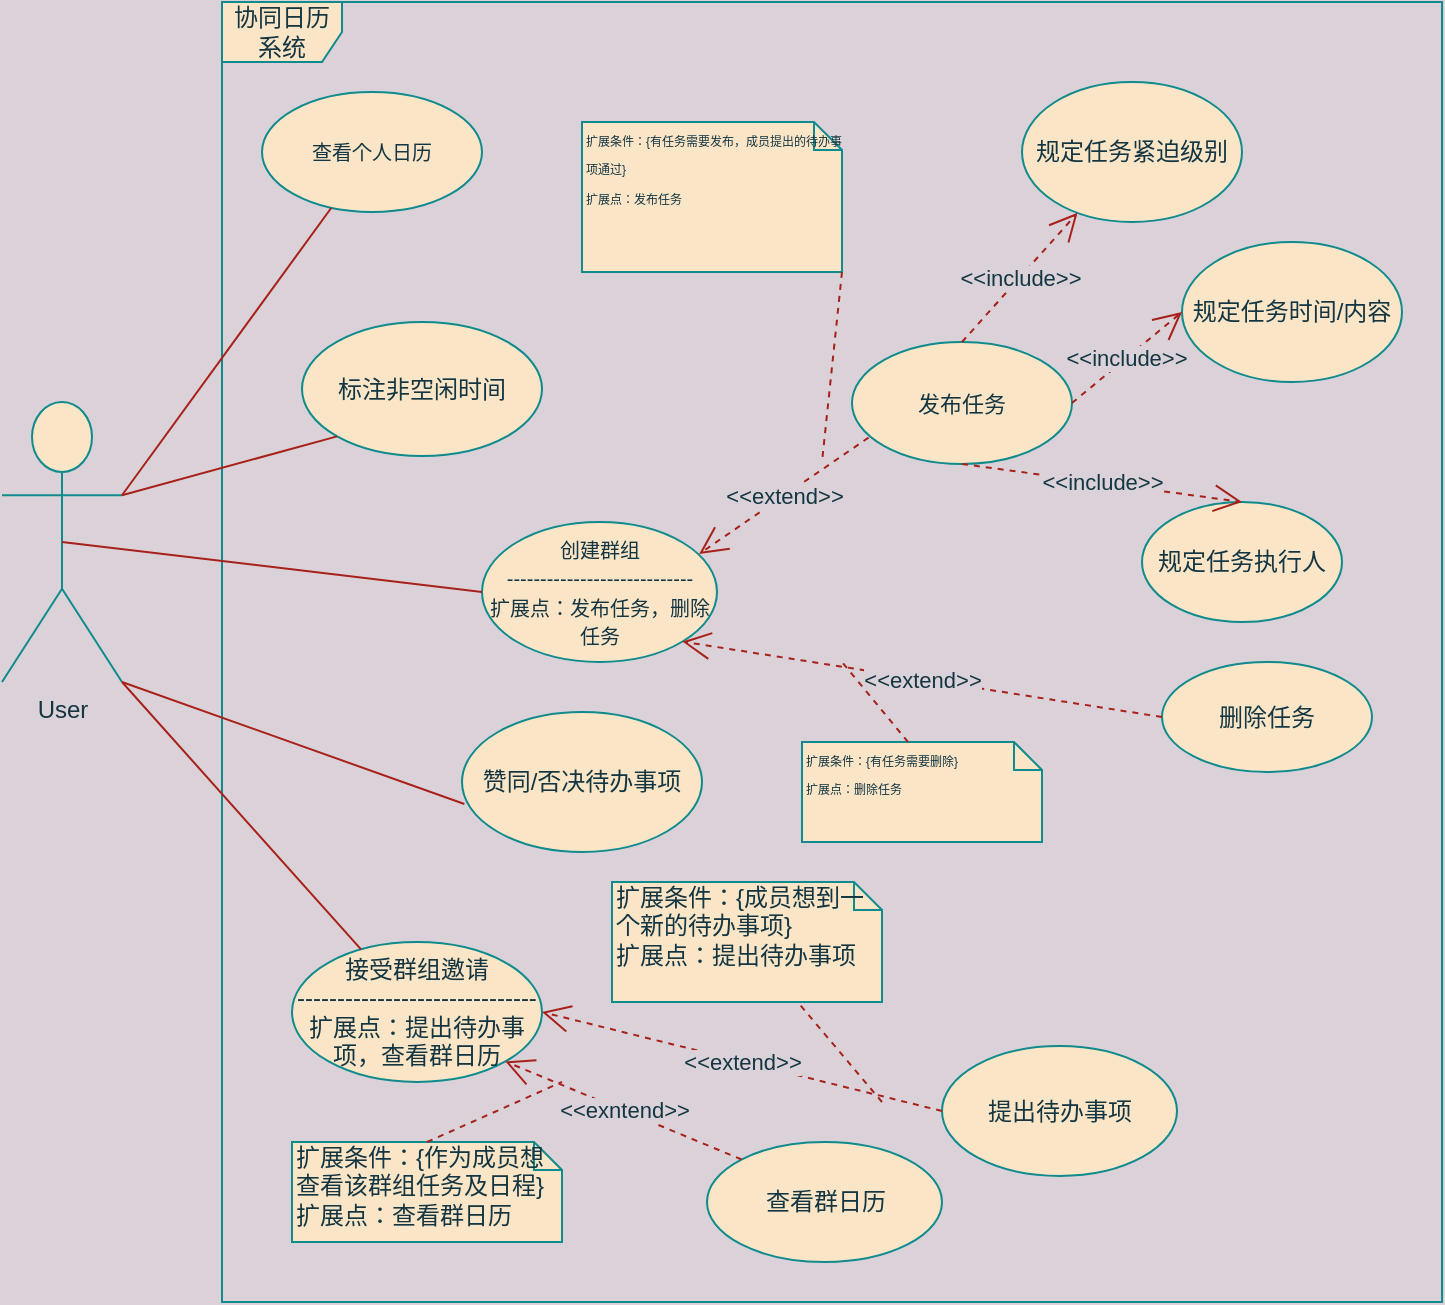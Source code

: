 <mxfile version="13.8.8" type="github" pages="2">
  <diagram id="0C442tjUMzfvRgD-rWmv" name="Page-1">
    <mxGraphModel dx="473" dy="189" grid="1" gridSize="10" guides="1" tooltips="1" connect="1" arrows="1" fold="1" page="1" pageScale="1" pageWidth="827" pageHeight="1169" background="#DAD2D8" math="0" shadow="0">
      <root>
        <mxCell id="0" />
        <mxCell id="1" parent="0" />
        <mxCell id="Aq8MUgiEz7kiHm_kLCTz-1" value="User" style="shape=umlActor;verticalLabelPosition=bottom;verticalAlign=top;html=1;fillColor=#FAE5C7;strokeColor=#0F8B8D;fontColor=#143642;" parent="1" vertex="1">
          <mxGeometry x="50" y="230" width="60" height="140" as="geometry" />
        </mxCell>
        <mxCell id="Aq8MUgiEz7kiHm_kLCTz-2" value="协同日历系统" style="shape=umlFrame;whiteSpace=wrap;html=1;fillColor=#FAE5C7;strokeColor=#0F8B8D;fontColor=#143642;" parent="1" vertex="1">
          <mxGeometry x="160" y="30" width="610" height="650" as="geometry" />
        </mxCell>
        <mxCell id="Aq8MUgiEz7kiHm_kLCTz-7" value="&lt;font style=&quot;font-size: 10px&quot;&gt;查看个人日历&lt;/font&gt;" style="ellipse;whiteSpace=wrap;html=1;fillColor=#FAE5C7;strokeColor=#0F8B8D;fontColor=#143642;" parent="1" vertex="1">
          <mxGeometry x="180" y="75" width="110" height="60" as="geometry" />
        </mxCell>
        <mxCell id="Aq8MUgiEz7kiHm_kLCTz-8" value="&lt;span style=&quot;font-size: 10px&quot;&gt;创建群组&lt;br&gt;----------------------------&lt;br&gt;扩展点：发布任务，删除任务&lt;br&gt;&lt;/span&gt;" style="ellipse;whiteSpace=wrap;html=1;fillColor=#FAE5C7;strokeColor=#0F8B8D;fontColor=#143642;" parent="1" vertex="1">
          <mxGeometry x="290" y="290" width="117.5" height="70" as="geometry" />
        </mxCell>
        <mxCell id="Aq8MUgiEz7kiHm_kLCTz-9" value="接受群组邀请&lt;br&gt;------------------------------&lt;br&gt;扩展点：提出待办事项，查看群日历" style="ellipse;whiteSpace=wrap;html=1;fillColor=#FAE5C7;strokeColor=#0F8B8D;fontColor=#143642;" parent="1" vertex="1">
          <mxGeometry x="195" y="500" width="125" height="70" as="geometry" />
        </mxCell>
        <mxCell id="Aq8MUgiEz7kiHm_kLCTz-13" value="&lt;font style=&quot;font-size: 11px&quot;&gt;发布任务&lt;/font&gt;" style="ellipse;whiteSpace=wrap;html=1;fillColor=#FAE5C7;strokeColor=#0F8B8D;fontColor=#143642;" parent="1" vertex="1">
          <mxGeometry x="475" y="200" width="110" height="61" as="geometry" />
        </mxCell>
        <mxCell id="Aq8MUgiEz7kiHm_kLCTz-14" value="提出待办事项" style="ellipse;whiteSpace=wrap;html=1;fillColor=#FAE5C7;strokeColor=#0F8B8D;fontColor=#143642;" parent="1" vertex="1">
          <mxGeometry x="520" y="552" width="117.5" height="65" as="geometry" />
        </mxCell>
        <mxCell id="Aq8MUgiEz7kiHm_kLCTz-16" value="规定任务紧迫级别" style="ellipse;whiteSpace=wrap;html=1;fillColor=#FAE5C7;strokeColor=#0F8B8D;fontColor=#143642;" parent="1" vertex="1">
          <mxGeometry x="560" y="70" width="110" height="70" as="geometry" />
        </mxCell>
        <mxCell id="Aq8MUgiEz7kiHm_kLCTz-17" value="赞同/否决待办事项" style="ellipse;whiteSpace=wrap;html=1;fillColor=#FAE5C7;strokeColor=#0F8B8D;fontColor=#143642;" parent="1" vertex="1">
          <mxGeometry x="280" y="385" width="120" height="70" as="geometry" />
        </mxCell>
        <mxCell id="Aq8MUgiEz7kiHm_kLCTz-19" value="" style="endArrow=none;html=1;entryX=1;entryY=0.333;entryDx=0;entryDy=0;entryPerimeter=0;strokeColor=#A8201A;fontColor=#143642;labelBackgroundColor=#DAD2D8;" parent="1" source="Aq8MUgiEz7kiHm_kLCTz-7" target="Aq8MUgiEz7kiHm_kLCTz-1" edge="1">
          <mxGeometry width="50" height="50" relative="1" as="geometry">
            <mxPoint x="124.289" y="165" as="sourcePoint" />
            <mxPoint x="124.289" y="115" as="targetPoint" />
          </mxGeometry>
        </mxCell>
        <mxCell id="Aq8MUgiEz7kiHm_kLCTz-20" value="" style="endArrow=none;html=1;entryX=0;entryY=0.5;entryDx=0;entryDy=0;exitX=0.5;exitY=0.5;exitDx=0;exitDy=0;exitPerimeter=0;strokeColor=#A8201A;fontColor=#143642;labelBackgroundColor=#DAD2D8;" parent="1" source="Aq8MUgiEz7kiHm_kLCTz-1" target="Aq8MUgiEz7kiHm_kLCTz-8" edge="1">
          <mxGeometry width="50" height="50" relative="1" as="geometry">
            <mxPoint x="100" y="380" as="sourcePoint" />
            <mxPoint x="190" y="210" as="targetPoint" />
          </mxGeometry>
        </mxCell>
        <mxCell id="Aq8MUgiEz7kiHm_kLCTz-21" value="" style="endArrow=none;html=1;entryX=1;entryY=1;entryDx=0;entryDy=0;entryPerimeter=0;strokeColor=#A8201A;fontColor=#143642;labelBackgroundColor=#DAD2D8;" parent="1" source="Aq8MUgiEz7kiHm_kLCTz-9" target="Aq8MUgiEz7kiHm_kLCTz-1" edge="1">
          <mxGeometry width="50" height="50" relative="1" as="geometry">
            <mxPoint x="124.289" y="375" as="sourcePoint" />
            <mxPoint x="124.289" y="325" as="targetPoint" />
          </mxGeometry>
        </mxCell>
        <mxCell id="Aq8MUgiEz7kiHm_kLCTz-26" value="&amp;lt;&amp;lt;include&amp;gt;&amp;gt;" style="endArrow=open;endSize=12;dashed=1;html=1;exitX=0.5;exitY=0;exitDx=0;exitDy=0;strokeColor=#A8201A;fontColor=#143642;labelBackgroundColor=#DAD2D8;" parent="1" source="Aq8MUgiEz7kiHm_kLCTz-13" target="Aq8MUgiEz7kiHm_kLCTz-16" edge="1">
          <mxGeometry width="160" relative="1" as="geometry">
            <mxPoint x="370" y="130" as="sourcePoint" />
            <mxPoint x="530" y="130" as="targetPoint" />
          </mxGeometry>
        </mxCell>
        <mxCell id="Aq8MUgiEz7kiHm_kLCTz-27" value="&amp;lt;&amp;lt;extend&amp;gt;&amp;gt;" style="endArrow=open;endSize=12;dashed=1;html=1;entryX=0.924;entryY=0.228;entryDx=0;entryDy=0;entryPerimeter=0;exitX=0.075;exitY=0.784;exitDx=0;exitDy=0;exitPerimeter=0;strokeColor=#A8201A;fontColor=#143642;labelBackgroundColor=#DAD2D8;" parent="1" source="Aq8MUgiEz7kiHm_kLCTz-13" target="Aq8MUgiEz7kiHm_kLCTz-8" edge="1">
          <mxGeometry width="160" relative="1" as="geometry">
            <mxPoint x="320" y="170" as="sourcePoint" />
            <mxPoint x="480" y="170" as="targetPoint" />
          </mxGeometry>
        </mxCell>
        <mxCell id="Aq8MUgiEz7kiHm_kLCTz-28" value="" style="endArrow=none;html=1;exitX=0.01;exitY=0.657;exitDx=0;exitDy=0;exitPerimeter=0;entryX=1;entryY=1;entryDx=0;entryDy=0;entryPerimeter=0;strokeColor=#A8201A;fontColor=#143642;labelBackgroundColor=#DAD2D8;" parent="1" source="Aq8MUgiEz7kiHm_kLCTz-17" target="Aq8MUgiEz7kiHm_kLCTz-1" edge="1">
          <mxGeometry width="50" height="50" relative="1" as="geometry">
            <mxPoint x="70" y="250" as="sourcePoint" />
            <mxPoint x="90" y="200" as="targetPoint" />
          </mxGeometry>
        </mxCell>
        <mxCell id="Aq8MUgiEz7kiHm_kLCTz-35" value="&lt;font style=&quot;font-size: 6px ; line-height: 10%&quot;&gt;扩展条件：{有任务需要发布，成员提出的待办事项通过}&lt;br style=&quot;font-size: 6px&quot;&gt;扩展点：发布任务&lt;/font&gt;" style="shape=note;whiteSpace=wrap;html=1;size=14;verticalAlign=top;align=left;spacingTop=-6;fillColor=#FAE5C7;strokeColor=#0F8B8D;fontColor=#143642;" parent="1" vertex="1">
          <mxGeometry x="340" y="90" width="130" height="75" as="geometry" />
        </mxCell>
        <mxCell id="Aq8MUgiEz7kiHm_kLCTz-36" value="" style="endArrow=none;dashed=1;html=1;exitX=1;exitY=1;exitDx=0;exitDy=0;exitPerimeter=0;strokeColor=#A8201A;fontColor=#143642;labelBackgroundColor=#DAD2D8;" parent="1" source="Aq8MUgiEz7kiHm_kLCTz-35" edge="1">
          <mxGeometry width="50" height="50" relative="1" as="geometry">
            <mxPoint x="385" y="100" as="sourcePoint" />
            <mxPoint x="460" y="260" as="targetPoint" />
          </mxGeometry>
        </mxCell>
        <mxCell id="Aq8MUgiEz7kiHm_kLCTz-46" value="&amp;lt;&amp;lt;extend&amp;gt;&amp;gt;" style="endArrow=open;endSize=12;dashed=1;html=1;entryX=1;entryY=0.5;entryDx=0;entryDy=0;exitX=0;exitY=0.5;exitDx=0;exitDy=0;strokeColor=#A8201A;fontColor=#143642;labelBackgroundColor=#DAD2D8;" parent="1" source="Aq8MUgiEz7kiHm_kLCTz-14" target="Aq8MUgiEz7kiHm_kLCTz-9" edge="1">
          <mxGeometry width="160" relative="1" as="geometry">
            <mxPoint x="410" y="200" as="sourcePoint" />
            <mxPoint x="570" y="200" as="targetPoint" />
          </mxGeometry>
        </mxCell>
        <mxCell id="Aq8MUgiEz7kiHm_kLCTz-49" value="扩展条件：{成员想到一个新的待办事项}&lt;br&gt;扩展点：提出待办事项&lt;br&gt;" style="shape=note;whiteSpace=wrap;html=1;size=14;verticalAlign=top;align=left;spacingTop=-6;rounded=0;sketch=0;fillColor=#FAE5C7;strokeColor=#0F8B8D;fontColor=#143642;" parent="1" vertex="1">
          <mxGeometry x="355" y="470" width="135" height="60" as="geometry" />
        </mxCell>
        <mxCell id="Aq8MUgiEz7kiHm_kLCTz-50" value="" style="endArrow=none;dashed=1;html=1;strokeColor=#A8201A;fontColor=#143642;labelBackgroundColor=#DAD2D8;" parent="1" target="Aq8MUgiEz7kiHm_kLCTz-49" edge="1">
          <mxGeometry width="50" height="50" relative="1" as="geometry">
            <mxPoint x="490" y="580" as="sourcePoint" />
            <mxPoint x="420" y="220" as="targetPoint" />
          </mxGeometry>
        </mxCell>
        <mxCell id="Aq8MUgiEz7kiHm_kLCTz-57" value="规定任务执行人" style="ellipse;whiteSpace=wrap;html=1;rounded=0;sketch=0;fillColor=#FAE5C7;strokeColor=#0F8B8D;fontColor=#143642;" parent="1" vertex="1">
          <mxGeometry x="620" y="280" width="100" height="60" as="geometry" />
        </mxCell>
        <mxCell id="Aq8MUgiEz7kiHm_kLCTz-58" value="&amp;lt;&amp;lt;include&amp;gt;&amp;gt;" style="endArrow=open;endSize=12;dashed=1;html=1;entryX=0.5;entryY=0;entryDx=0;entryDy=0;exitX=0.5;exitY=1;exitDx=0;exitDy=0;strokeColor=#A8201A;fontColor=#143642;labelBackgroundColor=#DAD2D8;" parent="1" source="Aq8MUgiEz7kiHm_kLCTz-13" target="Aq8MUgiEz7kiHm_kLCTz-57" edge="1">
          <mxGeometry width="160" relative="1" as="geometry">
            <mxPoint x="590" y="230" as="sourcePoint" />
            <mxPoint x="660" y="220" as="targetPoint" />
            <Array as="points" />
          </mxGeometry>
        </mxCell>
        <mxCell id="lOJWtZVQG0SMTf90hQuc-2" value="标注非空闲时间" style="ellipse;whiteSpace=wrap;html=1;rounded=0;sketch=0;fillColor=#FAE5C7;strokeColor=#0F8B8D;fontColor=#143642;" parent="1" vertex="1">
          <mxGeometry x="200" y="190" width="120" height="67" as="geometry" />
        </mxCell>
        <mxCell id="lOJWtZVQG0SMTf90hQuc-5" value="" style="endArrow=none;html=1;exitX=1;exitY=0.333;exitDx=0;exitDy=0;exitPerimeter=0;entryX=0;entryY=1;entryDx=0;entryDy=0;strokeColor=#A8201A;fontColor=#143642;labelBackgroundColor=#DAD2D8;" parent="1" source="Aq8MUgiEz7kiHm_kLCTz-1" target="lOJWtZVQG0SMTf90hQuc-2" edge="1">
          <mxGeometry width="50" height="50" relative="1" as="geometry">
            <mxPoint x="190" y="290" as="sourcePoint" />
            <mxPoint x="240" y="240" as="targetPoint" />
          </mxGeometry>
        </mxCell>
        <mxCell id="lOJWtZVQG0SMTf90hQuc-6" value="规定任务时间/内容" style="ellipse;whiteSpace=wrap;html=1;fillColor=#FAE5C7;strokeColor=#0F8B8D;fontColor=#143642;" parent="1" vertex="1">
          <mxGeometry x="640" y="150" width="110" height="70" as="geometry" />
        </mxCell>
        <mxCell id="lOJWtZVQG0SMTf90hQuc-7" value="&amp;lt;&amp;lt;include&amp;gt;&amp;gt;" style="endArrow=open;endSize=12;dashed=1;html=1;exitX=1;exitY=0.5;exitDx=0;exitDy=0;entryX=0;entryY=0.5;entryDx=0;entryDy=0;strokeColor=#A8201A;fontColor=#143642;labelBackgroundColor=#DAD2D8;" parent="1" source="Aq8MUgiEz7kiHm_kLCTz-13" target="lOJWtZVQG0SMTf90hQuc-6" edge="1">
          <mxGeometry width="160" relative="1" as="geometry">
            <mxPoint x="540" y="210" as="sourcePoint" />
            <mxPoint x="597.786" y="145.415" as="targetPoint" />
          </mxGeometry>
        </mxCell>
        <mxCell id="5eROo0eHRWx0oekMJlQm-1" value="删除任务" style="ellipse;whiteSpace=wrap;html=1;fillColor=#FAE5C7;strokeColor=#0F8B8D;fontColor=#143642;" parent="1" vertex="1">
          <mxGeometry x="630" y="360" width="105" height="55" as="geometry" />
        </mxCell>
        <mxCell id="5eROo0eHRWx0oekMJlQm-2" value="&amp;lt;&amp;lt;extend&amp;gt;&amp;gt;" style="endArrow=open;endSize=12;dashed=1;html=1;exitX=0;exitY=0.5;exitDx=0;exitDy=0;entryX=1;entryY=1;entryDx=0;entryDy=0;strokeColor=#A8201A;fontColor=#143642;labelBackgroundColor=#DAD2D8;" parent="1" source="5eROo0eHRWx0oekMJlQm-1" target="Aq8MUgiEz7kiHm_kLCTz-8" edge="1">
          <mxGeometry width="160" relative="1" as="geometry">
            <mxPoint x="520" y="430" as="sourcePoint" />
            <mxPoint x="680" y="430" as="targetPoint" />
          </mxGeometry>
        </mxCell>
        <mxCell id="5eROo0eHRWx0oekMJlQm-4" value="&lt;font style=&quot;font-size: 6px ; line-height: 10%&quot;&gt;扩展条件：{有任务需要删除}&lt;br style=&quot;font-size: 6px&quot;&gt;扩展点：删除任务&lt;/font&gt;" style="shape=note;whiteSpace=wrap;html=1;size=14;verticalAlign=top;align=left;spacingTop=-6;fillColor=#FAE5C7;strokeColor=#0F8B8D;fontColor=#143642;" parent="1" vertex="1">
          <mxGeometry x="450" y="400" width="120" height="50" as="geometry" />
        </mxCell>
        <mxCell id="5eROo0eHRWx0oekMJlQm-5" value="" style="endArrow=none;dashed=1;html=1;strokeColor=#A8201A;fontColor=#143642;exitX=0;exitY=0;exitDx=53;exitDy=0;exitPerimeter=0;labelBackgroundColor=#DAD2D8;" parent="1" source="5eROo0eHRWx0oekMJlQm-4" edge="1">
          <mxGeometry width="50" height="50" relative="1" as="geometry">
            <mxPoint x="480" y="270" as="sourcePoint" />
            <mxPoint x="470" y="360" as="targetPoint" />
          </mxGeometry>
        </mxCell>
        <mxCell id="5eROo0eHRWx0oekMJlQm-6" value="查看群日历" style="ellipse;whiteSpace=wrap;html=1;fillColor=#FAE5C7;strokeColor=#0F8B8D;fontColor=#143642;" parent="1" vertex="1">
          <mxGeometry x="402.5" y="600" width="117.5" height="60" as="geometry" />
        </mxCell>
        <mxCell id="5eROo0eHRWx0oekMJlQm-8" value="&amp;lt;&amp;lt;exntend&amp;gt;&amp;gt;" style="endArrow=open;endSize=12;dashed=1;html=1;exitX=0;exitY=0;exitDx=0;exitDy=0;entryX=1;entryY=1;entryDx=0;entryDy=0;strokeColor=#A8201A;fontColor=#143642;labelBackgroundColor=#DAD2D8;" parent="1" source="5eROo0eHRWx0oekMJlQm-6" target="Aq8MUgiEz7kiHm_kLCTz-9" edge="1">
          <mxGeometry width="160" relative="1" as="geometry">
            <mxPoint x="120" y="570" as="sourcePoint" />
            <mxPoint x="280" y="570" as="targetPoint" />
          </mxGeometry>
        </mxCell>
        <mxCell id="5eROo0eHRWx0oekMJlQm-9" value="扩展条件：{作为成员想查看该群组任务及日程}&lt;br&gt;扩展点：查看群日历" style="shape=note;whiteSpace=wrap;html=1;size=14;verticalAlign=top;align=left;spacingTop=-6;rounded=0;sketch=0;fillColor=#FAE5C7;strokeColor=#0F8B8D;fontColor=#143642;" parent="1" vertex="1">
          <mxGeometry x="195" y="600" width="135" height="50" as="geometry" />
        </mxCell>
        <mxCell id="5eROo0eHRWx0oekMJlQm-10" value="" style="endArrow=none;dashed=1;html=1;strokeColor=#A8201A;fontColor=#143642;exitX=0.5;exitY=0;exitDx=0;exitDy=0;exitPerimeter=0;labelBackgroundColor=#DAD2D8;" parent="1" source="5eROo0eHRWx0oekMJlQm-9" edge="1">
          <mxGeometry width="50" height="50" relative="1" as="geometry">
            <mxPoint x="500" y="590" as="sourcePoint" />
            <mxPoint x="330" y="570" as="targetPoint" />
          </mxGeometry>
        </mxCell>
      </root>
    </mxGraphModel>
  </diagram>
  <diagram id="CQz8t2itkyQ89M_VoTo9" name="Page-2">
    <mxGraphModel dx="462" dy="158" grid="1" gridSize="10" guides="1" tooltips="1" connect="1" arrows="1" fold="1" page="1" pageScale="1" pageWidth="827" pageHeight="1169" math="0" shadow="0">
      <root>
        <mxCell id="s3CmU2joFz6qiKgKJhzo-0" />
        <mxCell id="s3CmU2joFz6qiKgKJhzo-1" parent="s3CmU2joFz6qiKgKJhzo-0" />
        <mxCell id="PdysoxyuoMA2rZShztXX-0" value="User" style="swimlane;fontStyle=1;align=center;verticalAlign=top;childLayout=stackLayout;horizontal=1;startSize=26;horizontalStack=0;resizeParent=1;resizeParentMax=0;resizeLast=0;collapsible=1;marginBottom=0;" vertex="1" parent="s3CmU2joFz6qiKgKJhzo-1">
          <mxGeometry x="70" y="140" width="180" height="190" as="geometry" />
        </mxCell>
        <mxCell id="PdysoxyuoMA2rZShztXX-1" value="+userID: int&#xa;+userName:string&#xa;+usercalendar:Calender&#xa;+usertasklist:Task[0...*]&#xa;+usergrouplist:Group[0...*]" style="text;strokeColor=none;fillColor=none;align=left;verticalAlign=top;spacingLeft=4;spacingRight=4;overflow=hidden;rotatable=0;points=[[0,0.5],[1,0.5]];portConstraint=eastwest;" vertex="1" parent="PdysoxyuoMA2rZShztXX-0">
          <mxGeometry y="26" width="180" height="84" as="geometry" />
        </mxCell>
        <mxCell id="PdysoxyuoMA2rZShztXX-2" value="" style="line;strokeWidth=1;fillColor=none;align=left;verticalAlign=middle;spacingTop=-1;spacingLeft=3;spacingRight=3;rotatable=0;labelPosition=right;points=[];portConstraint=eastwest;" vertex="1" parent="PdysoxyuoMA2rZShztXX-0">
          <mxGeometry y="110" width="180" height="18" as="geometry" />
        </mxCell>
        <mxCell id="PdysoxyuoMA2rZShztXX-3" value="+createGroup([in]mem:User[0...*])&#xa;+acceptTask([in]newtask:Task)&#xa;+acceptGroup([in]newgroup:Group)" style="text;strokeColor=none;fillColor=none;align=left;verticalAlign=top;spacingLeft=4;spacingRight=4;overflow=hidden;rotatable=0;points=[[0,0.5],[1,0.5]];portConstraint=eastwest;" vertex="1" parent="PdysoxyuoMA2rZShztXX-0">
          <mxGeometry y="128" width="180" height="62" as="geometry" />
        </mxCell>
        <mxCell id="PdysoxyuoMA2rZShztXX-4" value="Task" style="swimlane;fontStyle=1;align=center;verticalAlign=top;childLayout=stackLayout;horizontal=1;startSize=26;horizontalStack=0;resizeParent=1;resizeParentMax=0;resizeLast=0;collapsible=1;marginBottom=0;" vertex="1" parent="s3CmU2joFz6qiKgKJhzo-1">
          <mxGeometry x="500" y="140" width="120" height="86" as="geometry" />
        </mxCell>
        <mxCell id="PdysoxyuoMA2rZShztXX-5" value="+ field: type" style="text;strokeColor=none;fillColor=none;align=left;verticalAlign=top;spacingLeft=4;spacingRight=4;overflow=hidden;rotatable=0;points=[[0,0.5],[1,0.5]];portConstraint=eastwest;" vertex="1" parent="PdysoxyuoMA2rZShztXX-4">
          <mxGeometry y="26" width="120" height="26" as="geometry" />
        </mxCell>
        <mxCell id="PdysoxyuoMA2rZShztXX-6" value="" style="line;strokeWidth=1;fillColor=none;align=left;verticalAlign=middle;spacingTop=-1;spacingLeft=3;spacingRight=3;rotatable=0;labelPosition=right;points=[];portConstraint=eastwest;" vertex="1" parent="PdysoxyuoMA2rZShztXX-4">
          <mxGeometry y="52" width="120" height="8" as="geometry" />
        </mxCell>
        <mxCell id="PdysoxyuoMA2rZShztXX-7" value="+ method(type): type" style="text;strokeColor=none;fillColor=none;align=left;verticalAlign=top;spacingLeft=4;spacingRight=4;overflow=hidden;rotatable=0;points=[[0,0.5],[1,0.5]];portConstraint=eastwest;" vertex="1" parent="PdysoxyuoMA2rZShztXX-4">
          <mxGeometry y="60" width="120" height="26" as="geometry" />
        </mxCell>
        <mxCell id="PdysoxyuoMA2rZShztXX-8" value="Calendar" style="swimlane;fontStyle=1;align=center;verticalAlign=top;childLayout=stackLayout;horizontal=1;startSize=26;horizontalStack=0;resizeParent=1;resizeParentMax=0;resizeLast=0;collapsible=1;marginBottom=0;" vertex="1" parent="s3CmU2joFz6qiKgKJhzo-1">
          <mxGeometry x="390" y="446" width="120" height="86" as="geometry" />
        </mxCell>
        <mxCell id="PdysoxyuoMA2rZShztXX-9" value="+ field: type" style="text;strokeColor=none;fillColor=none;align=left;verticalAlign=top;spacingLeft=4;spacingRight=4;overflow=hidden;rotatable=0;points=[[0,0.5],[1,0.5]];portConstraint=eastwest;" vertex="1" parent="PdysoxyuoMA2rZShztXX-8">
          <mxGeometry y="26" width="120" height="26" as="geometry" />
        </mxCell>
        <mxCell id="PdysoxyuoMA2rZShztXX-10" value="" style="line;strokeWidth=1;fillColor=none;align=left;verticalAlign=middle;spacingTop=-1;spacingLeft=3;spacingRight=3;rotatable=0;labelPosition=right;points=[];portConstraint=eastwest;" vertex="1" parent="PdysoxyuoMA2rZShztXX-8">
          <mxGeometry y="52" width="120" height="8" as="geometry" />
        </mxCell>
        <mxCell id="PdysoxyuoMA2rZShztXX-11" value="+ method(type): type" style="text;strokeColor=none;fillColor=none;align=left;verticalAlign=top;spacingLeft=4;spacingRight=4;overflow=hidden;rotatable=0;points=[[0,0.5],[1,0.5]];portConstraint=eastwest;" vertex="1" parent="PdysoxyuoMA2rZShztXX-8">
          <mxGeometry y="60" width="120" height="26" as="geometry" />
        </mxCell>
        <mxCell id="PdysoxyuoMA2rZShztXX-12" value="Groupleader" style="swimlane;fontStyle=1;align=center;verticalAlign=top;childLayout=stackLayout;horizontal=1;startSize=26;horizontalStack=0;resizeParent=1;resizeParentMax=0;resizeLast=0;collapsible=1;marginBottom=0;" vertex="1" parent="s3CmU2joFz6qiKgKJhzo-1">
          <mxGeometry x="70" y="446" width="110" height="86" as="geometry" />
        </mxCell>
        <mxCell id="PdysoxyuoMA2rZShztXX-13" value="+ field: type" style="text;strokeColor=none;fillColor=none;align=left;verticalAlign=top;spacingLeft=4;spacingRight=4;overflow=hidden;rotatable=0;points=[[0,0.5],[1,0.5]];portConstraint=eastwest;" vertex="1" parent="PdysoxyuoMA2rZShztXX-12">
          <mxGeometry y="26" width="110" height="26" as="geometry" />
        </mxCell>
        <mxCell id="PdysoxyuoMA2rZShztXX-14" value="" style="line;strokeWidth=1;fillColor=none;align=left;verticalAlign=middle;spacingTop=-1;spacingLeft=3;spacingRight=3;rotatable=0;labelPosition=right;points=[];portConstraint=eastwest;" vertex="1" parent="PdysoxyuoMA2rZShztXX-12">
          <mxGeometry y="52" width="110" height="8" as="geometry" />
        </mxCell>
        <mxCell id="PdysoxyuoMA2rZShztXX-15" value="+ method(type): type" style="text;strokeColor=none;fillColor=none;align=left;verticalAlign=top;spacingLeft=4;spacingRight=4;overflow=hidden;rotatable=0;points=[[0,0.5],[1,0.5]];portConstraint=eastwest;" vertex="1" parent="PdysoxyuoMA2rZShztXX-12">
          <mxGeometry y="60" width="110" height="26" as="geometry" />
        </mxCell>
        <mxCell id="PdysoxyuoMA2rZShztXX-24" value="Group" style="swimlane;fontStyle=1;align=center;verticalAlign=top;childLayout=stackLayout;horizontal=1;startSize=26;horizontalStack=0;resizeParent=1;resizeParentMax=0;resizeLast=0;collapsible=1;marginBottom=0;" vertex="1" parent="s3CmU2joFz6qiKgKJhzo-1">
          <mxGeometry x="320" y="130" width="140" height="138" as="geometry" />
        </mxCell>
        <mxCell id="PdysoxyuoMA2rZShztXX-25" value="+groupID:int&#xa;+groupname:string&#xa;+groupcalendar:Calendar&#xa;+proposal:Proposal[0...*]&#xa;+ member: Groupmember[0...*]&#xa;+groupleader:Groupleader" style="text;strokeColor=none;fillColor=none;align=left;verticalAlign=top;spacingLeft=4;spacingRight=4;overflow=hidden;rotatable=0;points=[[0,0.5],[1,0.5]];portConstraint=eastwest;" vertex="1" parent="PdysoxyuoMA2rZShztXX-24">
          <mxGeometry y="26" width="140" height="104" as="geometry" />
        </mxCell>
        <mxCell id="PdysoxyuoMA2rZShztXX-26" value="" style="line;strokeWidth=1;fillColor=none;align=left;verticalAlign=middle;spacingTop=-1;spacingLeft=3;spacingRight=3;rotatable=0;labelPosition=right;points=[];portConstraint=eastwest;" vertex="1" parent="PdysoxyuoMA2rZShztXX-24">
          <mxGeometry y="130" width="140" height="8" as="geometry" />
        </mxCell>
        <mxCell id="PdysoxyuoMA2rZShztXX-28" value="Groupmember" style="swimlane;fontStyle=1;align=center;verticalAlign=top;childLayout=stackLayout;horizontal=1;startSize=26;horizontalStack=0;resizeParent=1;resizeParentMax=0;resizeLast=0;collapsible=1;marginBottom=0;" vertex="1" parent="s3CmU2joFz6qiKgKJhzo-1">
          <mxGeometry x="230" y="446" width="110" height="86" as="geometry" />
        </mxCell>
        <mxCell id="PdysoxyuoMA2rZShztXX-29" value="+ field: type" style="text;strokeColor=none;fillColor=none;align=left;verticalAlign=top;spacingLeft=4;spacingRight=4;overflow=hidden;rotatable=0;points=[[0,0.5],[1,0.5]];portConstraint=eastwest;" vertex="1" parent="PdysoxyuoMA2rZShztXX-28">
          <mxGeometry y="26" width="110" height="26" as="geometry" />
        </mxCell>
        <mxCell id="PdysoxyuoMA2rZShztXX-30" value="" style="line;strokeWidth=1;fillColor=none;align=left;verticalAlign=middle;spacingTop=-1;spacingLeft=3;spacingRight=3;rotatable=0;labelPosition=right;points=[];portConstraint=eastwest;" vertex="1" parent="PdysoxyuoMA2rZShztXX-28">
          <mxGeometry y="52" width="110" height="8" as="geometry" />
        </mxCell>
        <mxCell id="PdysoxyuoMA2rZShztXX-31" value="+ method(type): type" style="text;strokeColor=none;fillColor=none;align=left;verticalAlign=top;spacingLeft=4;spacingRight=4;overflow=hidden;rotatable=0;points=[[0,0.5],[1,0.5]];portConstraint=eastwest;" vertex="1" parent="PdysoxyuoMA2rZShztXX-28">
          <mxGeometry y="60" width="110" height="26" as="geometry" />
        </mxCell>
      </root>
    </mxGraphModel>
  </diagram>
</mxfile>
